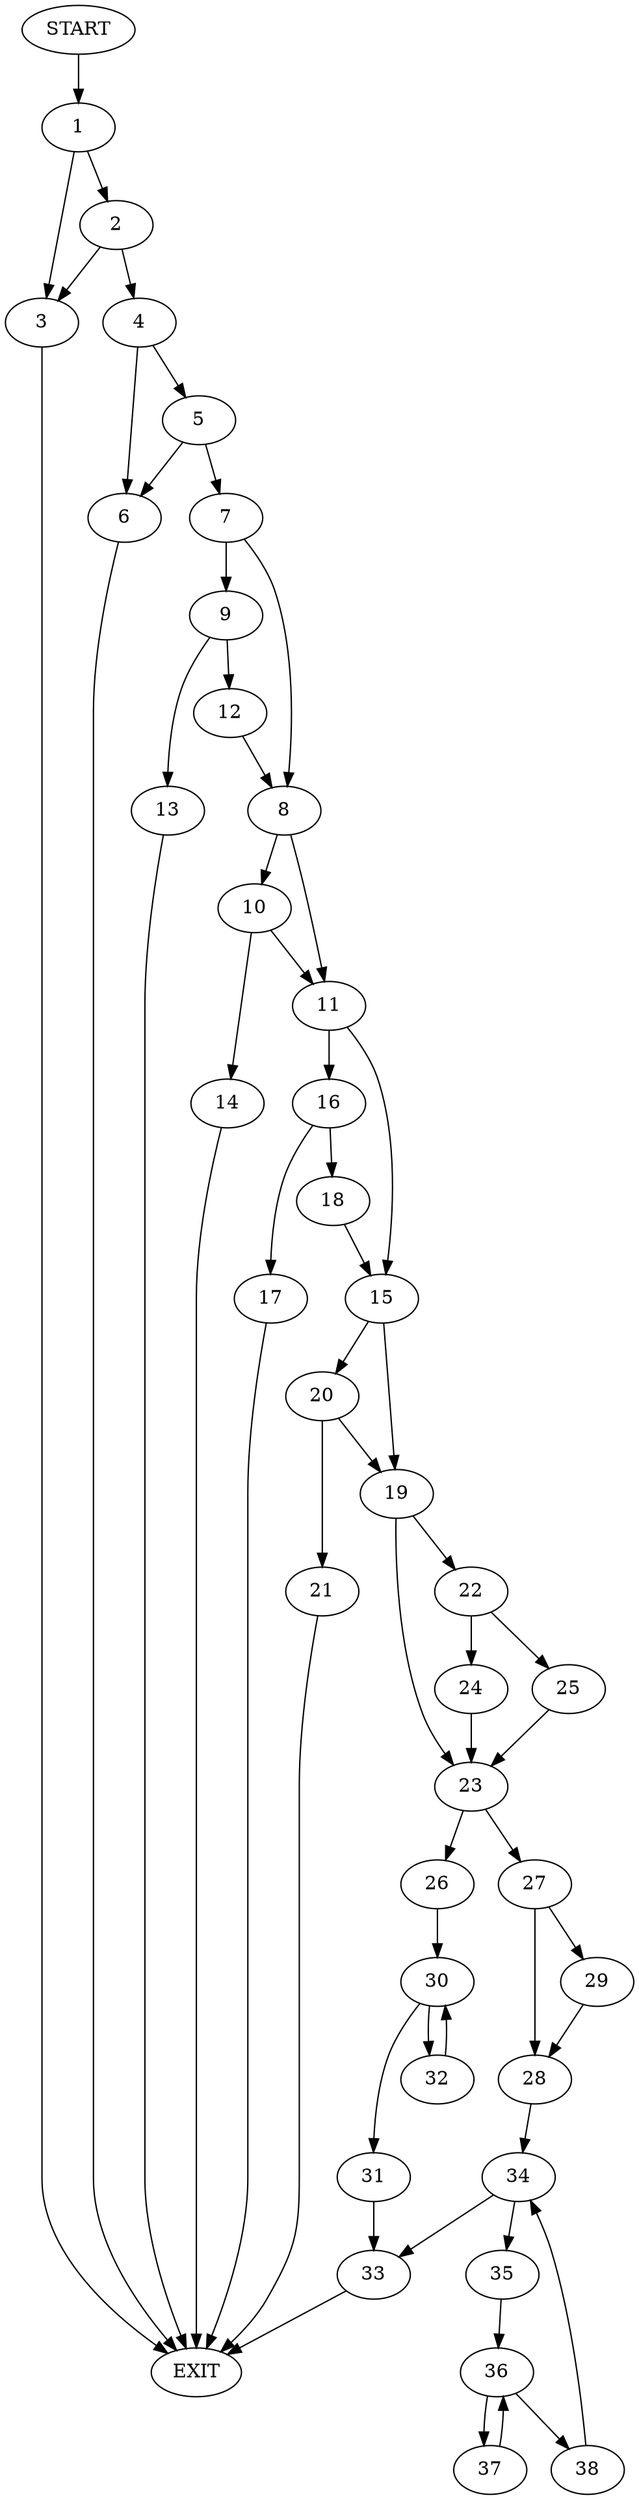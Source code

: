 digraph {
0 [label="START"]
39 [label="EXIT"]
0 -> 1
1 -> 2
1 -> 3
2 -> 4
2 -> 3
3 -> 39
4 -> 5
4 -> 6
5 -> 7
5 -> 6
6 -> 39
7 -> 8
7 -> 9
8 -> 10
8 -> 11
9 -> 12
9 -> 13
12 -> 8
13 -> 39
10 -> 14
10 -> 11
11 -> 15
11 -> 16
14 -> 39
16 -> 17
16 -> 18
15 -> 19
15 -> 20
18 -> 15
17 -> 39
20 -> 21
20 -> 19
19 -> 22
19 -> 23
21 -> 39
22 -> 24
22 -> 25
23 -> 26
23 -> 27
24 -> 23
25 -> 23
27 -> 28
27 -> 29
26 -> 30
30 -> 31
30 -> 32
32 -> 30
31 -> 33
33 -> 39
28 -> 34
29 -> 28
34 -> 33
34 -> 35
35 -> 36
36 -> 37
36 -> 38
37 -> 36
38 -> 34
}
